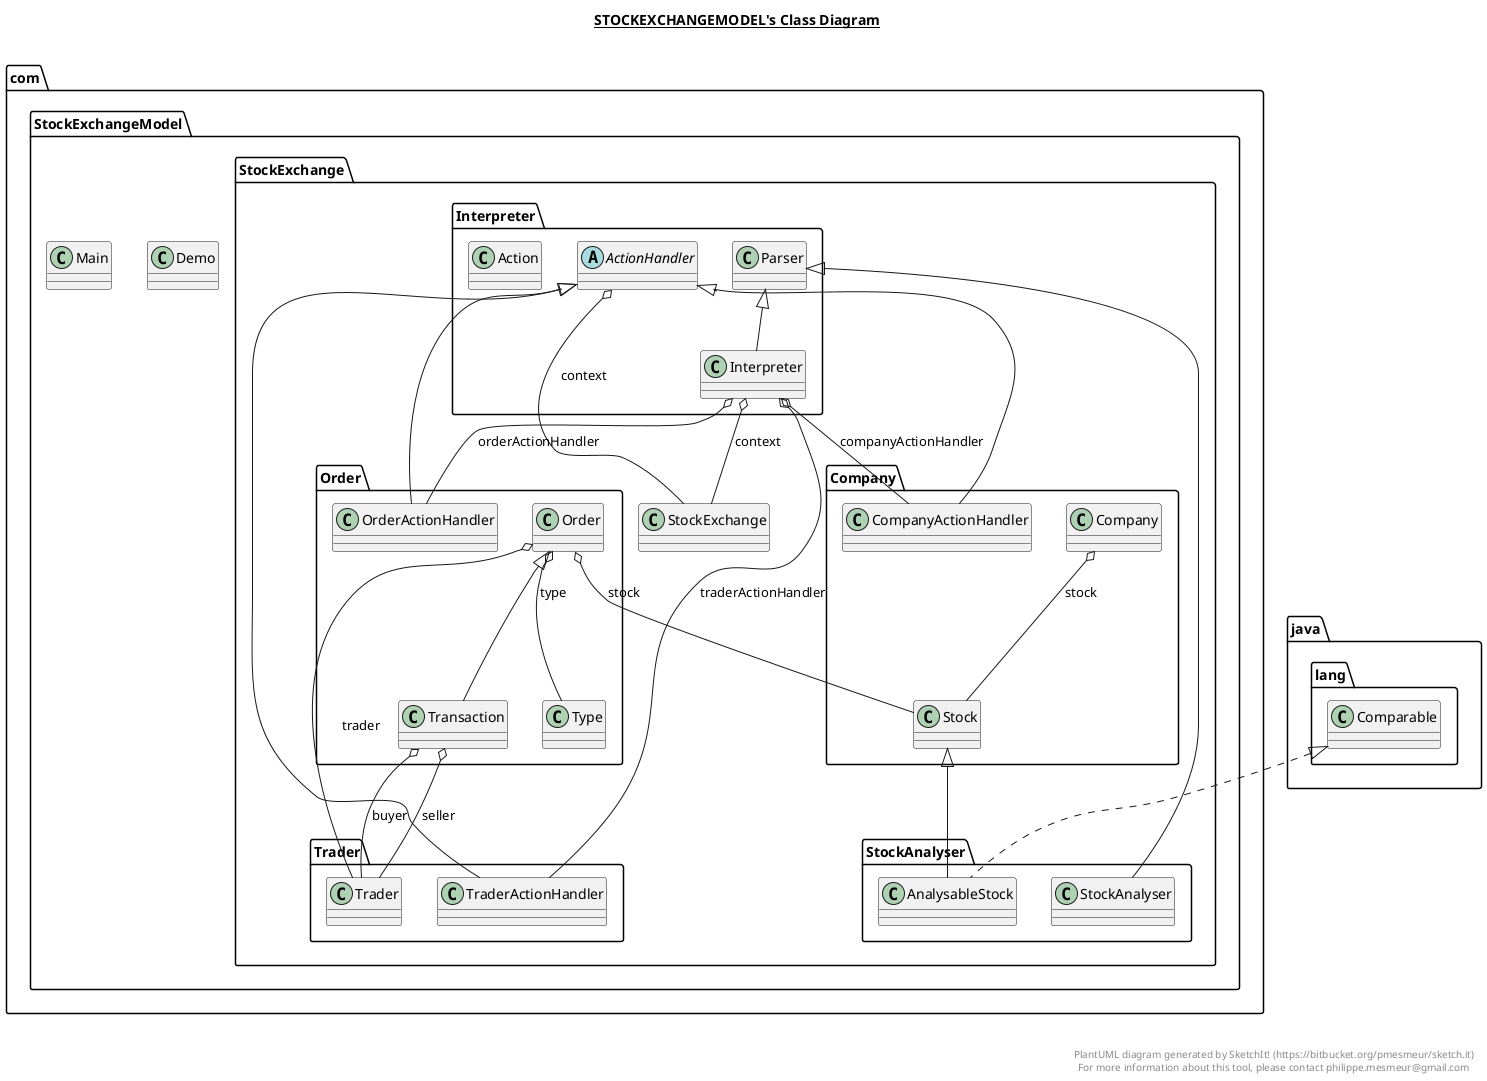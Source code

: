 @startuml

title __STOCKEXCHANGEMODEL's Class Diagram__\n

  namespace com.StockExchangeModel {
    class com.StockExchangeModel.Demo {
    }
    class com.StockExchangeModel.Main {
    }
    namespace StockExchange {
      class com.StockExchangeModel.StockExchange.StockExchange {
      }
      namespace Company {
        class com.StockExchangeModel.StockExchange.Company.Company {
        }
        class com.StockExchangeModel.StockExchange.Company.CompanyActionHandler {
        }
        class com.StockExchangeModel.StockExchange.Company.Stock {
        }
      }
      namespace Interpreter {
        class com.StockExchangeModel.StockExchange.Interpreter.Action {
        }
        abstract class com.StockExchangeModel.StockExchange.Interpreter.ActionHandler {
        }
        class com.StockExchangeModel.StockExchange.Interpreter.Interpreter {
        }
        class com.StockExchangeModel.StockExchange.Interpreter.Parser {
        }
      }
      namespace Order {
        class com.StockExchangeModel.StockExchange.Order.Order {
        }
        class com.StockExchangeModel.StockExchange.Order.OrderActionHandler {
        }
        class com.StockExchangeModel.StockExchange.Order.Transaction {
        }
        class com.StockExchangeModel.StockExchange.Order.Type {
        }
      }
      namespace StockAnalyser {
        class com.StockExchangeModel.StockExchange.StockAnalyser.AnalysableStock {
        }
        class com.StockExchangeModel.StockExchange.StockAnalyser.StockAnalyser {
        }
      }
      namespace Trader {
        class com.StockExchangeModel.StockExchange.Trader.Trader {
        }
        class com.StockExchangeModel.StockExchange.Trader.TraderActionHandler {
        }
      }
    }
  }

  com.StockExchangeModel.StockExchange.Company.Company o-- com.StockExchangeModel.StockExchange.Company.Stock : stock
  com.StockExchangeModel.StockExchange.Company.CompanyActionHandler -up-|> com.StockExchangeModel.StockExchange.Interpreter.ActionHandler
  com.StockExchangeModel.StockExchange.Interpreter.Action o-- com.StockExchangeModel.StockExchange.Interpreter.ActionHandler.ActionType : actionType
  com.StockExchangeModel.StockExchange.Interpreter.ActionHandler o-- com.StockExchangeModel.StockExchange.StockExchange : context
  com.StockExchangeModel.StockExchange.Interpreter.Interpreter -up-|> com.StockExchangeModel.StockExchange.Interpreter.Parser
  com.StockExchangeModel.StockExchange.Interpreter.Interpreter o-- com.StockExchangeModel.StockExchange.Company.CompanyActionHandler : companyActionHandler
  com.StockExchangeModel.StockExchange.Interpreter.Interpreter o-- com.StockExchangeModel.StockExchange.StockExchange : context
  com.StockExchangeModel.StockExchange.Interpreter.Interpreter o-- com.StockExchangeModel.StockExchange.Order.OrderActionHandler : orderActionHandler
  com.StockExchangeModel.StockExchange.Interpreter.Interpreter o-- com.StockExchangeModel.StockExchange.Trader.TraderActionHandler : traderActionHandler
  com.StockExchangeModel.StockExchange.Order.Order o-- com.StockExchangeModel.StockExchange.Company.Stock : stock
  com.StockExchangeModel.StockExchange.Order.Order o-- com.StockExchangeModel.StockExchange.Order.Type : type
  com.StockExchangeModel.StockExchange.Order.Order o-- com.StockExchangeModel.StockExchange.Trader.Trader : trader
  com.StockExchangeModel.StockExchange.Order.OrderActionHandler -up-|> com.StockExchangeModel.StockExchange.Interpreter.ActionHandler
  com.StockExchangeModel.StockExchange.Order.Transaction -up-|> com.StockExchangeModel.StockExchange.Order.Order
  com.StockExchangeModel.StockExchange.Order.Transaction o-- com.StockExchangeModel.StockExchange.Trader.Trader : buyer
  com.StockExchangeModel.StockExchange.Order.Transaction o-- com.StockExchangeModel.StockExchange.Trader.Trader : seller
  com.StockExchangeModel.StockExchange.Order.Type o-- com.StockExchangeModel.StockExchange.Order.Type.TypeEnum : type
  com.StockExchangeModel.StockExchange.StockAnalyser.AnalysableStock .up.|> java.lang.Comparable
  com.StockExchangeModel.StockExchange.StockAnalyser.AnalysableStock -up-|> com.StockExchangeModel.StockExchange.Company.Stock
  com.StockExchangeModel.StockExchange.StockAnalyser.StockAnalyser -up-|> com.StockExchangeModel.StockExchange.Interpreter.Parser
  com.StockExchangeModel.StockExchange.Trader.TraderActionHandler -up-|> com.StockExchangeModel.StockExchange.Interpreter.ActionHandler


right footer


PlantUML diagram generated by SketchIt! (https://bitbucket.org/pmesmeur/sketch.it)
For more information about this tool, please contact philippe.mesmeur@gmail.com
endfooter

@enduml
